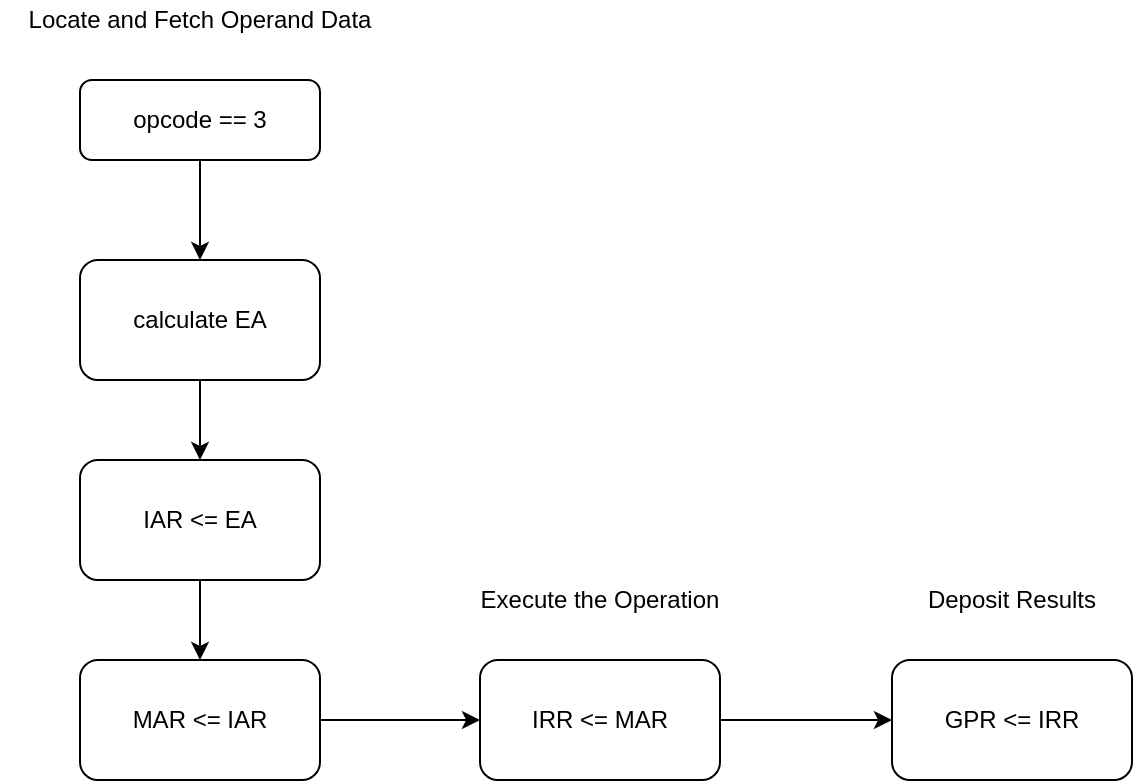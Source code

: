 <mxfile version="15.2.9" type="device"><diagram id="qAA2njmukhdHNewM8T3T" name="Page-1"><mxGraphModel dx="1038" dy="489" grid="1" gridSize="10" guides="1" tooltips="1" connect="1" arrows="1" fold="1" page="1" pageScale="1" pageWidth="1654" pageHeight="1169" math="0" shadow="0"><root><mxCell id="0"/><mxCell id="1" parent="0"/><mxCell id="Fxcqb2DHM87IsPRtUw7l-1" value="" style="edgeStyle=orthogonalEdgeStyle;rounded=0;orthogonalLoop=1;jettySize=auto;html=1;" edge="1" parent="1" source="Fxcqb2DHM87IsPRtUw7l-2" target="Fxcqb2DHM87IsPRtUw7l-4"><mxGeometry relative="1" as="geometry"/></mxCell><mxCell id="Fxcqb2DHM87IsPRtUw7l-2" value="opcode == 3" style="rounded=1;whiteSpace=wrap;html=1;fontSize=12;glass=0;strokeWidth=1;shadow=0;" vertex="1" parent="1"><mxGeometry x="160" y="80" width="120" height="40" as="geometry"/></mxCell><mxCell id="Fxcqb2DHM87IsPRtUw7l-3" value="" style="edgeStyle=orthogonalEdgeStyle;rounded=0;orthogonalLoop=1;jettySize=auto;html=1;" edge="1" parent="1" source="Fxcqb2DHM87IsPRtUw7l-4" target="Fxcqb2DHM87IsPRtUw7l-6"><mxGeometry relative="1" as="geometry"/></mxCell><mxCell id="Fxcqb2DHM87IsPRtUw7l-4" value="calculate EA" style="rounded=1;whiteSpace=wrap;html=1;" vertex="1" parent="1"><mxGeometry x="160" y="170" width="120" height="60" as="geometry"/></mxCell><mxCell id="Fxcqb2DHM87IsPRtUw7l-5" value="" style="edgeStyle=orthogonalEdgeStyle;rounded=0;orthogonalLoop=1;jettySize=auto;html=1;" edge="1" parent="1" source="Fxcqb2DHM87IsPRtUw7l-6" target="Fxcqb2DHM87IsPRtUw7l-8"><mxGeometry relative="1" as="geometry"/></mxCell><mxCell id="Fxcqb2DHM87IsPRtUw7l-6" value="IAR &amp;lt;= EA" style="rounded=1;whiteSpace=wrap;html=1;" vertex="1" parent="1"><mxGeometry x="160" y="270" width="120" height="60" as="geometry"/></mxCell><mxCell id="Fxcqb2DHM87IsPRtUw7l-7" value="" style="edgeStyle=orthogonalEdgeStyle;rounded=0;orthogonalLoop=1;jettySize=auto;html=1;" edge="1" parent="1" source="Fxcqb2DHM87IsPRtUw7l-8" target="Fxcqb2DHM87IsPRtUw7l-10"><mxGeometry relative="1" as="geometry"/></mxCell><mxCell id="Fxcqb2DHM87IsPRtUw7l-8" value="MAR &amp;lt;= IAR" style="rounded=1;whiteSpace=wrap;html=1;" vertex="1" parent="1"><mxGeometry x="160" y="370" width="120" height="60" as="geometry"/></mxCell><mxCell id="Fxcqb2DHM87IsPRtUw7l-9" value="" style="edgeStyle=orthogonalEdgeStyle;rounded=0;orthogonalLoop=1;jettySize=auto;html=1;" edge="1" parent="1" source="Fxcqb2DHM87IsPRtUw7l-10" target="Fxcqb2DHM87IsPRtUw7l-11"><mxGeometry relative="1" as="geometry"/></mxCell><mxCell id="Fxcqb2DHM87IsPRtUw7l-10" value="IRR &amp;lt;= MAR" style="rounded=1;whiteSpace=wrap;html=1;" vertex="1" parent="1"><mxGeometry x="360" y="370" width="120" height="60" as="geometry"/></mxCell><mxCell id="Fxcqb2DHM87IsPRtUw7l-11" value="GPR &amp;lt;= IRR" style="rounded=1;whiteSpace=wrap;html=1;" vertex="1" parent="1"><mxGeometry x="566" y="370" width="120" height="60" as="geometry"/></mxCell><mxCell id="Fxcqb2DHM87IsPRtUw7l-12" value="Locate and Fetch Operand Data" style="text;html=1;strokeColor=none;fillColor=none;align=center;verticalAlign=middle;whiteSpace=wrap;rounded=0;" vertex="1" parent="1"><mxGeometry x="120" y="40" width="200" height="20" as="geometry"/></mxCell><mxCell id="Fxcqb2DHM87IsPRtUw7l-13" value="Execute the Operation" style="text;html=1;strokeColor=none;fillColor=none;align=center;verticalAlign=middle;whiteSpace=wrap;rounded=0;" vertex="1" parent="1"><mxGeometry x="330" y="330" width="180" height="20" as="geometry"/></mxCell><mxCell id="Fxcqb2DHM87IsPRtUw7l-14" value="Deposit Results" style="text;html=1;strokeColor=none;fillColor=none;align=center;verticalAlign=middle;whiteSpace=wrap;rounded=0;" vertex="1" parent="1"><mxGeometry x="576" y="330" width="100" height="20" as="geometry"/></mxCell></root></mxGraphModel></diagram></mxfile>